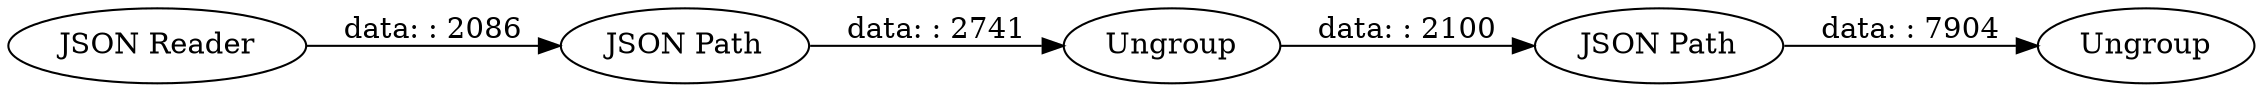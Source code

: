 digraph {
	"-1260821877675293634_1" [label="JSON Reader"]
	"-1260821877675293634_23" [label="JSON Path"]
	"-1260821877675293634_24" [label=Ungroup]
	"-1260821877675293634_22" [label=Ungroup]
	"-1260821877675293634_21" [label="JSON Path"]
	"-1260821877675293634_23" -> "-1260821877675293634_24" [label="data: : 7904"]
	"-1260821877675293634_21" -> "-1260821877675293634_22" [label="data: : 2741"]
	"-1260821877675293634_1" -> "-1260821877675293634_21" [label="data: : 2086"]
	"-1260821877675293634_22" -> "-1260821877675293634_23" [label="data: : 2100"]
	rankdir=LR
}
